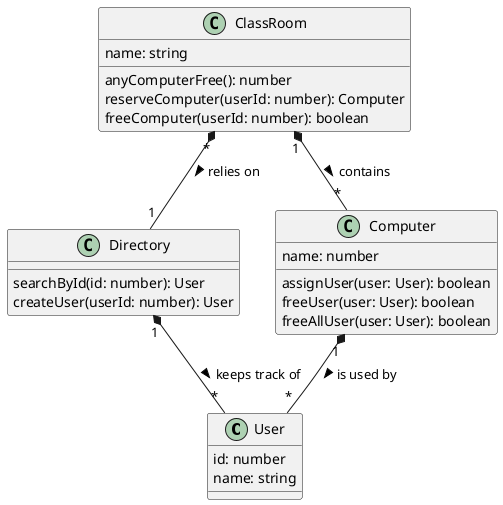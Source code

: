 @startuml Class diagram

class User {
    id: number
    name: string
}

class Directory {
    searchById(id: number): User
    createUser(userId: number): User
}
class Computer {
    name: number
    assignUser(user: User): boolean
    freeUser(user: User): boolean
    freeAllUser(user: User): boolean
}

class ClassRoom {
    name: string
    anyComputerFree(): number
    reserveComputer(userId: number): Computer
    freeComputer(userId: number): boolean
}

Directory "1" *-- "*" User : keeps track of >
Computer "1" *-- "*" User : is used by >
ClassRoom "1" *-- "*" Computer : contains >
ClassRoom "*" *-- "1" Directory : relies on >

@enduml
